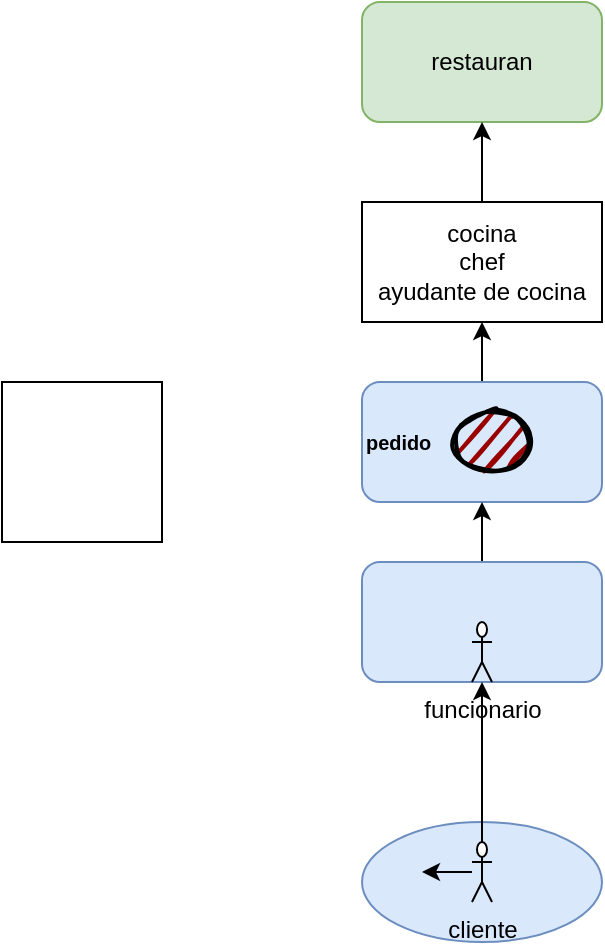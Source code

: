 <mxfile version="21.6.5" type="github">
  <diagram name="Página-1" id="f3fRDEZUygr4VYhqCRq_">
    <mxGraphModel dx="1365" dy="484" grid="1" gridSize="10" guides="1" tooltips="1" connect="1" arrows="1" fold="1" page="1" pageScale="1" pageWidth="827" pageHeight="1169" math="0" shadow="0">
      <root>
        <mxCell id="0" />
        <mxCell id="1" parent="0" />
        <mxCell id="4fnEt_KU8LIZkgfa0ZWP-1" value="" style="whiteSpace=wrap;html=1;aspect=fixed;" vertex="1" parent="1">
          <mxGeometry x="-670" y="190" width="80" height="80" as="geometry" />
        </mxCell>
        <mxCell id="4fnEt_KU8LIZkgfa0ZWP-2" value="restauran" style="rounded=1;whiteSpace=wrap;html=1;fillColor=#d5e8d4;strokeColor=#82b366;" vertex="1" parent="1">
          <mxGeometry x="-490" width="120" height="60" as="geometry" />
        </mxCell>
        <mxCell id="4fnEt_KU8LIZkgfa0ZWP-37" value="" style="edgeStyle=orthogonalEdgeStyle;rounded=0;orthogonalLoop=1;jettySize=auto;html=1;" edge="1" parent="1" source="4fnEt_KU8LIZkgfa0ZWP-5" target="4fnEt_KU8LIZkgfa0ZWP-16">
          <mxGeometry relative="1" as="geometry" />
        </mxCell>
        <mxCell id="4fnEt_KU8LIZkgfa0ZWP-5" value="&lt;h5&gt;pedido&lt;/h5&gt;" style="rounded=1;whiteSpace=wrap;html=1;fillColor=#dae8fc;strokeColor=#6c8ebf;align=left;" vertex="1" parent="1">
          <mxGeometry x="-490" y="190" width="120" height="60" as="geometry" />
        </mxCell>
        <mxCell id="4fnEt_KU8LIZkgfa0ZWP-36" value="" style="edgeStyle=orthogonalEdgeStyle;rounded=0;orthogonalLoop=1;jettySize=auto;html=1;" edge="1" parent="1" source="4fnEt_KU8LIZkgfa0ZWP-7" target="4fnEt_KU8LIZkgfa0ZWP-5">
          <mxGeometry relative="1" as="geometry" />
        </mxCell>
        <mxCell id="4fnEt_KU8LIZkgfa0ZWP-7" value="" style="rounded=1;whiteSpace=wrap;html=1;fillColor=#dae8fc;strokeColor=#6c8ebf;" vertex="1" parent="1">
          <mxGeometry x="-490" y="280" width="120" height="60" as="geometry" />
        </mxCell>
        <mxCell id="4fnEt_KU8LIZkgfa0ZWP-40" value="" style="edgeStyle=orthogonalEdgeStyle;rounded=0;orthogonalLoop=1;jettySize=auto;html=1;" edge="1" parent="1" source="4fnEt_KU8LIZkgfa0ZWP-16" target="4fnEt_KU8LIZkgfa0ZWP-2">
          <mxGeometry relative="1" as="geometry" />
        </mxCell>
        <mxCell id="4fnEt_KU8LIZkgfa0ZWP-16" value="cocina&lt;br&gt;chef&lt;br&gt;ayudante de cocina" style="whiteSpace=wrap;html=1;" vertex="1" parent="1">
          <mxGeometry x="-490" y="100" width="120" height="60" as="geometry" />
        </mxCell>
        <mxCell id="4fnEt_KU8LIZkgfa0ZWP-23" value="" style="whiteSpace=wrap;html=1;shape=ellipse;perimeter=ellipsePerimeter;fillColor=#dae8fc;strokeColor=#6c8ebf;rounded=1;" vertex="1" parent="1">
          <mxGeometry x="-490" y="410" width="120" height="60" as="geometry" />
        </mxCell>
        <mxCell id="4fnEt_KU8LIZkgfa0ZWP-50" value="" style="edgeStyle=orthogonalEdgeStyle;rounded=0;orthogonalLoop=1;jettySize=auto;html=1;" edge="1" parent="1" source="4fnEt_KU8LIZkgfa0ZWP-41">
          <mxGeometry relative="1" as="geometry">
            <mxPoint x="-460" y="435" as="targetPoint" />
          </mxGeometry>
        </mxCell>
        <mxCell id="4fnEt_KU8LIZkgfa0ZWP-51" value="" style="edgeStyle=orthogonalEdgeStyle;rounded=0;orthogonalLoop=1;jettySize=auto;html=1;" edge="1" parent="1" source="4fnEt_KU8LIZkgfa0ZWP-41" target="4fnEt_KU8LIZkgfa0ZWP-46">
          <mxGeometry relative="1" as="geometry" />
        </mxCell>
        <mxCell id="4fnEt_KU8LIZkgfa0ZWP-41" value="cliente" style="shape=umlActor;verticalLabelPosition=bottom;verticalAlign=top;html=1;outlineConnect=0;" vertex="1" parent="1">
          <mxGeometry x="-435" y="420" width="10" height="30" as="geometry" />
        </mxCell>
        <mxCell id="4fnEt_KU8LIZkgfa0ZWP-46" value="funcionario" style="shape=umlActor;verticalLabelPosition=bottom;verticalAlign=top;html=1;outlineConnect=0;" vertex="1" parent="1">
          <mxGeometry x="-435" y="310" width="10" height="30" as="geometry" />
        </mxCell>
        <mxCell id="4fnEt_KU8LIZkgfa0ZWP-48" value="" style="ellipse;whiteSpace=wrap;html=1;strokeWidth=2;fillWeight=2;hachureGap=8;fillColor=#990000;fillStyle=dots;sketch=1;align=left;" vertex="1" parent="1">
          <mxGeometry x="-445" y="205" width="40" height="30" as="geometry" />
        </mxCell>
      </root>
    </mxGraphModel>
  </diagram>
</mxfile>

